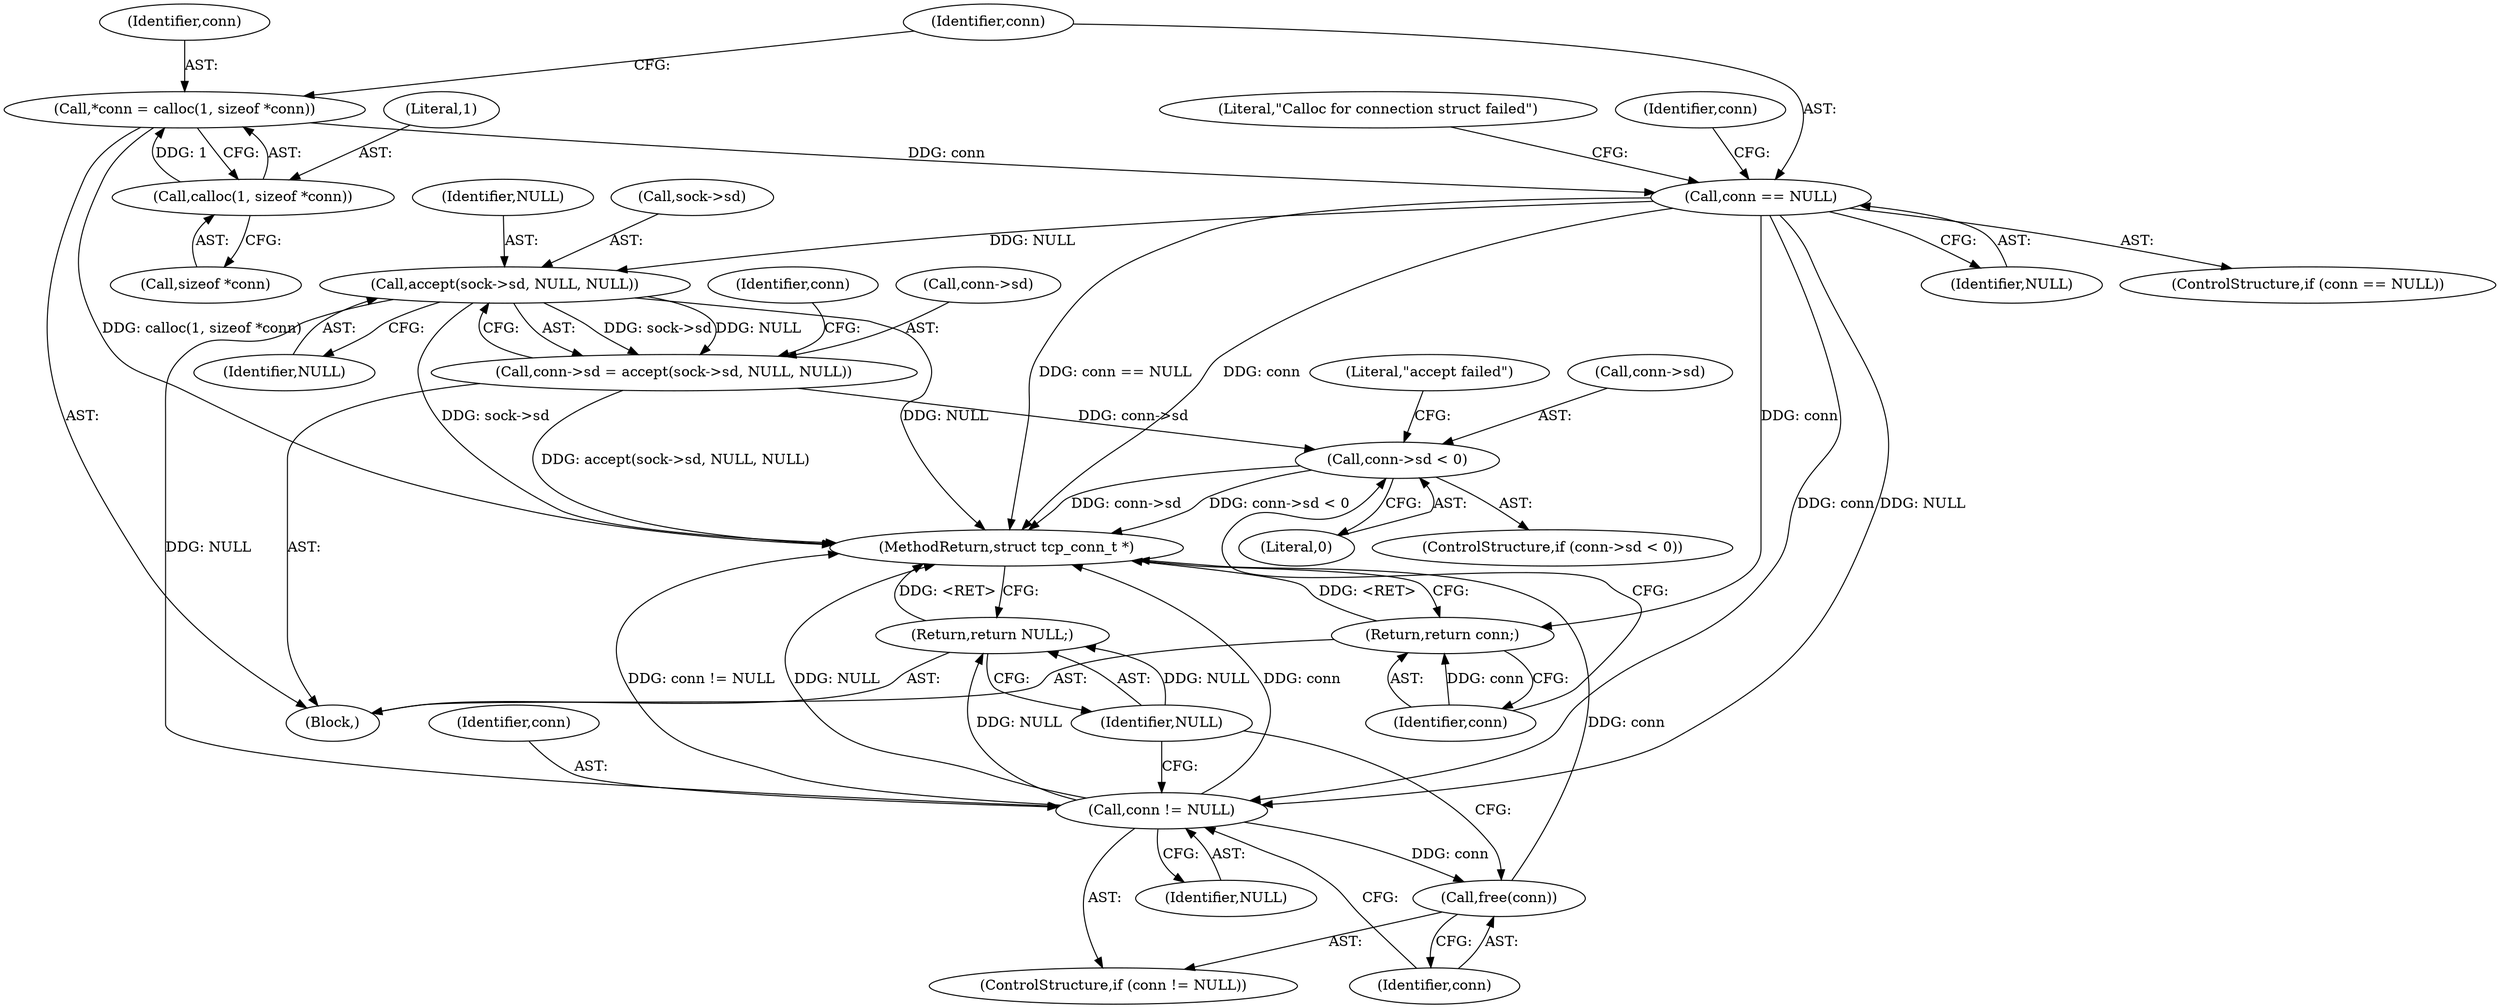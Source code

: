 digraph "1_ippusbxd_46844402bca7a38fc224483ba6f0a93c4613203f_0@API" {
"1000104" [label="(Call,*conn = calloc(1, sizeof *conn))"];
"1000106" [label="(Call,calloc(1, sizeof *conn))"];
"1000112" [label="(Call,conn == NULL)"];
"1000123" [label="(Call,accept(sock->sd, NULL, NULL))"];
"1000119" [label="(Call,conn->sd = accept(sock->sd, NULL, NULL))"];
"1000130" [label="(Call,conn->sd < 0)"];
"1000143" [label="(Call,conn != NULL)"];
"1000146" [label="(Call,free(conn))"];
"1000148" [label="(Return,return NULL;)"];
"1000139" [label="(Return,return conn;)"];
"1000121" [label="(Identifier,conn)"];
"1000104" [label="(Call,*conn = calloc(1, sizeof *conn))"];
"1000124" [label="(Call,sock->sd)"];
"1000147" [label="(Identifier,conn)"];
"1000107" [label="(Literal,1)"];
"1000148" [label="(Return,return NULL;)"];
"1000114" [label="(Identifier,NULL)"];
"1000113" [label="(Identifier,conn)"];
"1000145" [label="(Identifier,NULL)"];
"1000132" [label="(Identifier,conn)"];
"1000106" [label="(Call,calloc(1, sizeof *conn))"];
"1000112" [label="(Call,conn == NULL)"];
"1000130" [label="(Call,conn->sd < 0)"];
"1000105" [label="(Identifier,conn)"];
"1000146" [label="(Call,free(conn))"];
"1000140" [label="(Identifier,conn)"];
"1000129" [label="(ControlStructure,if (conn->sd < 0))"];
"1000131" [label="(Call,conn->sd)"];
"1000137" [label="(Literal,\"accept failed\")"];
"1000150" [label="(MethodReturn,struct tcp_conn_t *)"];
"1000111" [label="(ControlStructure,if (conn == NULL))"];
"1000102" [label="(Block,)"];
"1000119" [label="(Call,conn->sd = accept(sock->sd, NULL, NULL))"];
"1000144" [label="(Identifier,conn)"];
"1000120" [label="(Call,conn->sd)"];
"1000142" [label="(ControlStructure,if (conn != NULL))"];
"1000139" [label="(Return,return conn;)"];
"1000117" [label="(Literal,\"Calloc for connection struct failed\")"];
"1000149" [label="(Identifier,NULL)"];
"1000127" [label="(Identifier,NULL)"];
"1000108" [label="(Call,sizeof *conn)"];
"1000123" [label="(Call,accept(sock->sd, NULL, NULL))"];
"1000143" [label="(Call,conn != NULL)"];
"1000128" [label="(Identifier,NULL)"];
"1000134" [label="(Literal,0)"];
"1000104" -> "1000102"  [label="AST: "];
"1000104" -> "1000106"  [label="CFG: "];
"1000105" -> "1000104"  [label="AST: "];
"1000106" -> "1000104"  [label="AST: "];
"1000113" -> "1000104"  [label="CFG: "];
"1000104" -> "1000150"  [label="DDG: calloc(1, sizeof *conn)"];
"1000106" -> "1000104"  [label="DDG: 1"];
"1000104" -> "1000112"  [label="DDG: conn"];
"1000106" -> "1000108"  [label="CFG: "];
"1000107" -> "1000106"  [label="AST: "];
"1000108" -> "1000106"  [label="AST: "];
"1000112" -> "1000111"  [label="AST: "];
"1000112" -> "1000114"  [label="CFG: "];
"1000113" -> "1000112"  [label="AST: "];
"1000114" -> "1000112"  [label="AST: "];
"1000117" -> "1000112"  [label="CFG: "];
"1000121" -> "1000112"  [label="CFG: "];
"1000112" -> "1000150"  [label="DDG: conn == NULL"];
"1000112" -> "1000150"  [label="DDG: conn"];
"1000112" -> "1000123"  [label="DDG: NULL"];
"1000112" -> "1000139"  [label="DDG: conn"];
"1000112" -> "1000143"  [label="DDG: conn"];
"1000112" -> "1000143"  [label="DDG: NULL"];
"1000123" -> "1000119"  [label="AST: "];
"1000123" -> "1000128"  [label="CFG: "];
"1000124" -> "1000123"  [label="AST: "];
"1000127" -> "1000123"  [label="AST: "];
"1000128" -> "1000123"  [label="AST: "];
"1000119" -> "1000123"  [label="CFG: "];
"1000123" -> "1000150"  [label="DDG: NULL"];
"1000123" -> "1000150"  [label="DDG: sock->sd"];
"1000123" -> "1000119"  [label="DDG: sock->sd"];
"1000123" -> "1000119"  [label="DDG: NULL"];
"1000123" -> "1000143"  [label="DDG: NULL"];
"1000119" -> "1000102"  [label="AST: "];
"1000120" -> "1000119"  [label="AST: "];
"1000132" -> "1000119"  [label="CFG: "];
"1000119" -> "1000150"  [label="DDG: accept(sock->sd, NULL, NULL)"];
"1000119" -> "1000130"  [label="DDG: conn->sd"];
"1000130" -> "1000129"  [label="AST: "];
"1000130" -> "1000134"  [label="CFG: "];
"1000131" -> "1000130"  [label="AST: "];
"1000134" -> "1000130"  [label="AST: "];
"1000137" -> "1000130"  [label="CFG: "];
"1000140" -> "1000130"  [label="CFG: "];
"1000130" -> "1000150"  [label="DDG: conn->sd < 0"];
"1000130" -> "1000150"  [label="DDG: conn->sd"];
"1000143" -> "1000142"  [label="AST: "];
"1000143" -> "1000145"  [label="CFG: "];
"1000144" -> "1000143"  [label="AST: "];
"1000145" -> "1000143"  [label="AST: "];
"1000147" -> "1000143"  [label="CFG: "];
"1000149" -> "1000143"  [label="CFG: "];
"1000143" -> "1000150"  [label="DDG: conn"];
"1000143" -> "1000150"  [label="DDG: conn != NULL"];
"1000143" -> "1000150"  [label="DDG: NULL"];
"1000143" -> "1000146"  [label="DDG: conn"];
"1000143" -> "1000148"  [label="DDG: NULL"];
"1000146" -> "1000142"  [label="AST: "];
"1000146" -> "1000147"  [label="CFG: "];
"1000147" -> "1000146"  [label="AST: "];
"1000149" -> "1000146"  [label="CFG: "];
"1000146" -> "1000150"  [label="DDG: conn"];
"1000148" -> "1000102"  [label="AST: "];
"1000148" -> "1000149"  [label="CFG: "];
"1000149" -> "1000148"  [label="AST: "];
"1000150" -> "1000148"  [label="CFG: "];
"1000148" -> "1000150"  [label="DDG: <RET>"];
"1000149" -> "1000148"  [label="DDG: NULL"];
"1000139" -> "1000102"  [label="AST: "];
"1000139" -> "1000140"  [label="CFG: "];
"1000140" -> "1000139"  [label="AST: "];
"1000150" -> "1000139"  [label="CFG: "];
"1000139" -> "1000150"  [label="DDG: <RET>"];
"1000140" -> "1000139"  [label="DDG: conn"];
}
